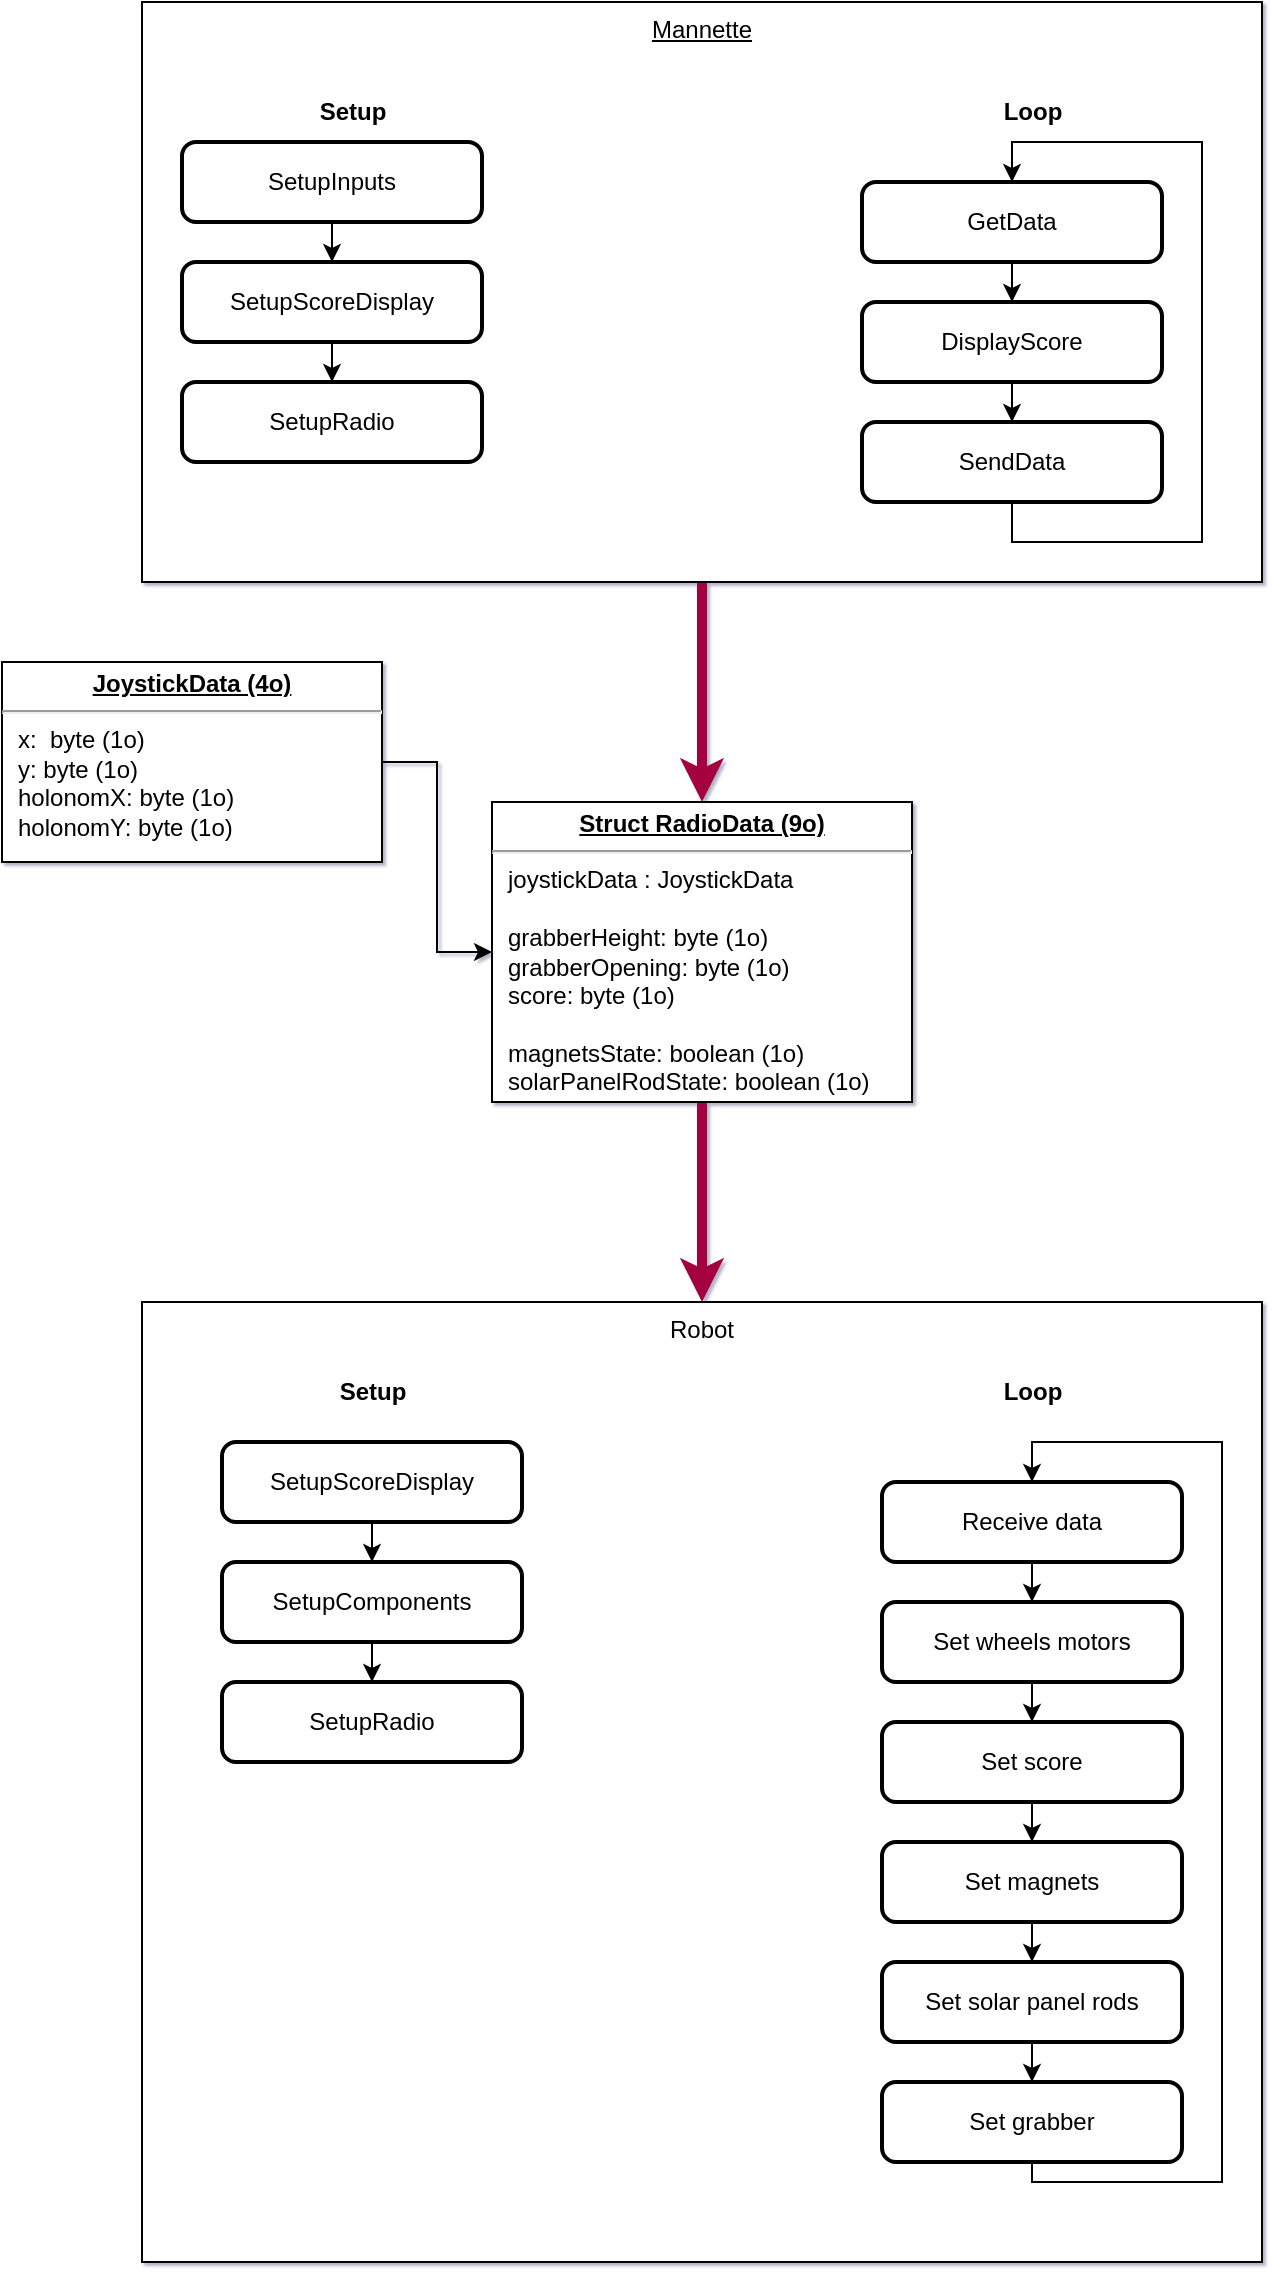 <mxfile version="22.0.3" type="device">
  <diagram id="C5RBs43oDa-KdzZeNtuy" name="Page-1">
    <mxGraphModel dx="1418" dy="1515" grid="1" gridSize="10" guides="1" tooltips="1" connect="1" arrows="1" fold="1" page="1" pageScale="1" pageWidth="827" pageHeight="1169" math="0" shadow="1">
      <root>
        <mxCell id="WIyWlLk6GJQsqaUBKTNV-0" />
        <mxCell id="WIyWlLk6GJQsqaUBKTNV-1" parent="WIyWlLk6GJQsqaUBKTNV-0" />
        <mxCell id="NkXM1xrEq3wAESpb0wEN-16" style="edgeStyle=orthogonalEdgeStyle;rounded=0;orthogonalLoop=1;jettySize=auto;html=1;strokeWidth=5;fillColor=#d80073;strokeColor=#A50040;" edge="1" parent="WIyWlLk6GJQsqaUBKTNV-1" source="NkXM1xrEq3wAESpb0wEN-1" target="NkXM1xrEq3wAESpb0wEN-11">
          <mxGeometry relative="1" as="geometry" />
        </mxCell>
        <mxCell id="NkXM1xrEq3wAESpb0wEN-1" value="&lt;u&gt;Mannette&lt;/u&gt;" style="rounded=0;whiteSpace=wrap;html=1;verticalAlign=top;" vertex="1" parent="WIyWlLk6GJQsqaUBKTNV-1">
          <mxGeometry x="-280" y="-20" width="560" height="290" as="geometry" />
        </mxCell>
        <mxCell id="NkXM1xrEq3wAESpb0wEN-2" value="Robot" style="rounded=0;whiteSpace=wrap;html=1;verticalAlign=top;" vertex="1" parent="WIyWlLk6GJQsqaUBKTNV-1">
          <mxGeometry x="-280" y="630" width="560" height="480" as="geometry" />
        </mxCell>
        <mxCell id="NkXM1xrEq3wAESpb0wEN-17" style="edgeStyle=orthogonalEdgeStyle;rounded=0;orthogonalLoop=1;jettySize=auto;html=1;strokeColor=#A50040;strokeWidth=5;fillColor=#d80073;" edge="1" parent="WIyWlLk6GJQsqaUBKTNV-1" source="NkXM1xrEq3wAESpb0wEN-11" target="NkXM1xrEq3wAESpb0wEN-2">
          <mxGeometry relative="1" as="geometry" />
        </mxCell>
        <mxCell id="NkXM1xrEq3wAESpb0wEN-11" value="&lt;p style=&quot;margin:0px;margin-top:4px;text-align:center;text-decoration:underline;&quot;&gt;&lt;b&gt;Struct RadioData (9o)&lt;/b&gt;&lt;/p&gt;&lt;hr&gt;&lt;p style=&quot;margin:0px;margin-left:8px;&quot;&gt;joystickData : JoystickData&lt;/p&gt;&lt;p style=&quot;margin:0px;margin-left:8px;&quot;&gt;&lt;br&gt;grabberHeight: byte (1o)&lt;/p&gt;&lt;p style=&quot;margin:0px;margin-left:8px;&quot;&gt;grabberOpening: byte (1o)&lt;/p&gt;&lt;p style=&quot;margin:0px;margin-left:8px;&quot;&gt;&lt;span style=&quot;background-color: initial;&quot;&gt;score: byte (1o)&lt;/span&gt;&lt;br&gt;&lt;/p&gt;&lt;p style=&quot;margin:0px;margin-left:8px;&quot;&gt;&lt;span style=&quot;background-color: initial;&quot;&gt;&lt;br&gt;&lt;/span&gt;&lt;/p&gt;&lt;p style=&quot;margin: 0px 0px 0px 8px;&quot;&gt;magnetsState: boolean (1o)&lt;/p&gt;&lt;p style=&quot;margin: 0px 0px 0px 8px;&quot;&gt;solarPanelRodState: boolean (1o)&lt;/p&gt;" style="verticalAlign=top;align=left;overflow=fill;fontSize=12;fontFamily=Helvetica;html=1;whiteSpace=wrap;rounded=0;" vertex="1" parent="WIyWlLk6GJQsqaUBKTNV-1">
          <mxGeometry x="-105" y="380" width="210" height="150" as="geometry" />
        </mxCell>
        <mxCell id="NkXM1xrEq3wAESpb0wEN-12" value="&lt;p style=&quot;margin:0px;margin-top:4px;text-align:center;text-decoration:underline;&quot;&gt;&lt;b&gt;JoystickData (4o)&lt;/b&gt;&lt;/p&gt;&lt;hr&gt;&lt;p style=&quot;margin:0px;margin-left:8px;&quot;&gt;x:&amp;nbsp; byte (1o)&lt;br&gt;y: byte (1o)&lt;br&gt;holonomX: byte (1o)&lt;/p&gt;&lt;p style=&quot;margin:0px;margin-left:8px;&quot;&gt;holonomY: byte (1o)&lt;/p&gt;" style="verticalAlign=top;align=left;overflow=fill;fontSize=12;fontFamily=Helvetica;html=1;whiteSpace=wrap;rounded=0;" vertex="1" parent="WIyWlLk6GJQsqaUBKTNV-1">
          <mxGeometry x="-350" y="310" width="190" height="100" as="geometry" />
        </mxCell>
        <mxCell id="NkXM1xrEq3wAESpb0wEN-13" style="edgeStyle=orthogonalEdgeStyle;rounded=0;orthogonalLoop=1;jettySize=auto;html=1;" edge="1" parent="WIyWlLk6GJQsqaUBKTNV-1" source="NkXM1xrEq3wAESpb0wEN-12" target="NkXM1xrEq3wAESpb0wEN-11">
          <mxGeometry relative="1" as="geometry" />
        </mxCell>
        <mxCell id="NkXM1xrEq3wAESpb0wEN-15" style="edgeStyle=orthogonalEdgeStyle;rounded=0;orthogonalLoop=1;jettySize=auto;html=1;exitX=0.5;exitY=1;exitDx=0;exitDy=0;" edge="1" parent="WIyWlLk6GJQsqaUBKTNV-1" source="NkXM1xrEq3wAESpb0wEN-11" target="NkXM1xrEq3wAESpb0wEN-11">
          <mxGeometry relative="1" as="geometry" />
        </mxCell>
        <mxCell id="NkXM1xrEq3wAESpb0wEN-20" style="edgeStyle=orthogonalEdgeStyle;rounded=0;orthogonalLoop=1;jettySize=auto;html=1;" edge="1" parent="WIyWlLk6GJQsqaUBKTNV-1" source="NkXM1xrEq3wAESpb0wEN-18" target="NkXM1xrEq3wAESpb0wEN-19">
          <mxGeometry relative="1" as="geometry" />
        </mxCell>
        <mxCell id="NkXM1xrEq3wAESpb0wEN-18" value="GetData" style="rounded=1;whiteSpace=wrap;html=1;absoluteArcSize=1;arcSize=14;strokeWidth=2;" vertex="1" parent="WIyWlLk6GJQsqaUBKTNV-1">
          <mxGeometry x="80" y="70" width="150" height="40" as="geometry" />
        </mxCell>
        <mxCell id="NkXM1xrEq3wAESpb0wEN-24" style="edgeStyle=orthogonalEdgeStyle;rounded=0;orthogonalLoop=1;jettySize=auto;html=1;exitX=0.5;exitY=1;exitDx=0;exitDy=0;entryX=0.5;entryY=0;entryDx=0;entryDy=0;" edge="1" parent="WIyWlLk6GJQsqaUBKTNV-1" source="NkXM1xrEq3wAESpb0wEN-56" target="NkXM1xrEq3wAESpb0wEN-18">
          <mxGeometry relative="1" as="geometry">
            <Array as="points">
              <mxPoint x="155" y="250" />
              <mxPoint x="250" y="250" />
              <mxPoint x="250" y="50" />
              <mxPoint x="155" y="50" />
            </Array>
          </mxGeometry>
        </mxCell>
        <mxCell id="NkXM1xrEq3wAESpb0wEN-57" style="edgeStyle=orthogonalEdgeStyle;rounded=0;orthogonalLoop=1;jettySize=auto;html=1;entryX=0.5;entryY=0;entryDx=0;entryDy=0;" edge="1" parent="WIyWlLk6GJQsqaUBKTNV-1" source="NkXM1xrEq3wAESpb0wEN-19" target="NkXM1xrEq3wAESpb0wEN-56">
          <mxGeometry relative="1" as="geometry" />
        </mxCell>
        <mxCell id="NkXM1xrEq3wAESpb0wEN-19" value="DisplayScore" style="rounded=1;whiteSpace=wrap;html=1;absoluteArcSize=1;arcSize=14;strokeWidth=2;" vertex="1" parent="WIyWlLk6GJQsqaUBKTNV-1">
          <mxGeometry x="80" y="130" width="150" height="40" as="geometry" />
        </mxCell>
        <mxCell id="NkXM1xrEq3wAESpb0wEN-25" value="&lt;b&gt;Loop&lt;/b&gt;" style="text;html=1;align=center;verticalAlign=middle;resizable=0;points=[];autosize=1;strokeColor=none;fillColor=none;" vertex="1" parent="WIyWlLk6GJQsqaUBKTNV-1">
          <mxGeometry x="140" y="20" width="50" height="30" as="geometry" />
        </mxCell>
        <mxCell id="NkXM1xrEq3wAESpb0wEN-26" value="&lt;b&gt;Setup&lt;/b&gt;" style="text;html=1;align=center;verticalAlign=middle;resizable=0;points=[];autosize=1;strokeColor=none;fillColor=none;" vertex="1" parent="WIyWlLk6GJQsqaUBKTNV-1">
          <mxGeometry x="-205" y="20" width="60" height="30" as="geometry" />
        </mxCell>
        <mxCell id="NkXM1xrEq3wAESpb0wEN-29" style="edgeStyle=orthogonalEdgeStyle;rounded=0;orthogonalLoop=1;jettySize=auto;html=1;" edge="1" parent="WIyWlLk6GJQsqaUBKTNV-1" source="NkXM1xrEq3wAESpb0wEN-27" target="NkXM1xrEq3wAESpb0wEN-28">
          <mxGeometry relative="1" as="geometry" />
        </mxCell>
        <mxCell id="NkXM1xrEq3wAESpb0wEN-27" value="SetupScoreDisplay" style="rounded=1;whiteSpace=wrap;html=1;absoluteArcSize=1;arcSize=14;strokeWidth=2;" vertex="1" parent="WIyWlLk6GJQsqaUBKTNV-1">
          <mxGeometry x="-260" y="110" width="150" height="40" as="geometry" />
        </mxCell>
        <mxCell id="NkXM1xrEq3wAESpb0wEN-28" value="SetupRadio" style="rounded=1;whiteSpace=wrap;html=1;absoluteArcSize=1;arcSize=14;strokeWidth=2;" vertex="1" parent="WIyWlLk6GJQsqaUBKTNV-1">
          <mxGeometry x="-260" y="170" width="150" height="40" as="geometry" />
        </mxCell>
        <mxCell id="NkXM1xrEq3wAESpb0wEN-30" value="&lt;b&gt;Setup&lt;/b&gt;" style="text;html=1;align=center;verticalAlign=middle;resizable=0;points=[];autosize=1;strokeColor=none;fillColor=none;" vertex="1" parent="WIyWlLk6GJQsqaUBKTNV-1">
          <mxGeometry x="-195" y="660" width="60" height="30" as="geometry" />
        </mxCell>
        <mxCell id="NkXM1xrEq3wAESpb0wEN-31" style="edgeStyle=orthogonalEdgeStyle;rounded=0;orthogonalLoop=1;jettySize=auto;html=1;" edge="1" source="NkXM1xrEq3wAESpb0wEN-32" target="NkXM1xrEq3wAESpb0wEN-33" parent="WIyWlLk6GJQsqaUBKTNV-1">
          <mxGeometry relative="1" as="geometry" />
        </mxCell>
        <mxCell id="NkXM1xrEq3wAESpb0wEN-32" value="SetupScoreDisplay" style="rounded=1;whiteSpace=wrap;html=1;absoluteArcSize=1;arcSize=14;strokeWidth=2;" vertex="1" parent="WIyWlLk6GJQsqaUBKTNV-1">
          <mxGeometry x="-240" y="700" width="150" height="40" as="geometry" />
        </mxCell>
        <mxCell id="NkXM1xrEq3wAESpb0wEN-37" style="edgeStyle=orthogonalEdgeStyle;rounded=0;orthogonalLoop=1;jettySize=auto;html=1;" edge="1" parent="WIyWlLk6GJQsqaUBKTNV-1" source="NkXM1xrEq3wAESpb0wEN-33" target="NkXM1xrEq3wAESpb0wEN-36">
          <mxGeometry relative="1" as="geometry" />
        </mxCell>
        <mxCell id="NkXM1xrEq3wAESpb0wEN-33" value="SetupComponents" style="rounded=1;whiteSpace=wrap;html=1;absoluteArcSize=1;arcSize=14;strokeWidth=2;" vertex="1" parent="WIyWlLk6GJQsqaUBKTNV-1">
          <mxGeometry x="-240" y="760" width="150" height="40" as="geometry" />
        </mxCell>
        <mxCell id="NkXM1xrEq3wAESpb0wEN-36" value="SetupRadio" style="rounded=1;whiteSpace=wrap;html=1;absoluteArcSize=1;arcSize=14;strokeWidth=2;" vertex="1" parent="WIyWlLk6GJQsqaUBKTNV-1">
          <mxGeometry x="-240" y="820" width="150" height="40" as="geometry" />
        </mxCell>
        <mxCell id="NkXM1xrEq3wAESpb0wEN-38" value="&lt;b&gt;Loop&lt;/b&gt;" style="text;html=1;align=center;verticalAlign=middle;resizable=0;points=[];autosize=1;strokeColor=none;fillColor=none;" vertex="1" parent="WIyWlLk6GJQsqaUBKTNV-1">
          <mxGeometry x="140" y="660" width="50" height="30" as="geometry" />
        </mxCell>
        <mxCell id="NkXM1xrEq3wAESpb0wEN-44" style="edgeStyle=orthogonalEdgeStyle;rounded=0;orthogonalLoop=1;jettySize=auto;html=1;" edge="1" parent="WIyWlLk6GJQsqaUBKTNV-1" source="NkXM1xrEq3wAESpb0wEN-39" target="NkXM1xrEq3wAESpb0wEN-43">
          <mxGeometry relative="1" as="geometry" />
        </mxCell>
        <mxCell id="NkXM1xrEq3wAESpb0wEN-39" value="Receive data" style="rounded=1;whiteSpace=wrap;html=1;absoluteArcSize=1;arcSize=14;strokeWidth=2;" vertex="1" parent="WIyWlLk6GJQsqaUBKTNV-1">
          <mxGeometry x="90" y="720" width="150" height="40" as="geometry" />
        </mxCell>
        <mxCell id="NkXM1xrEq3wAESpb0wEN-46" style="edgeStyle=orthogonalEdgeStyle;rounded=0;orthogonalLoop=1;jettySize=auto;html=1;" edge="1" parent="WIyWlLk6GJQsqaUBKTNV-1" source="NkXM1xrEq3wAESpb0wEN-43" target="NkXM1xrEq3wAESpb0wEN-45">
          <mxGeometry relative="1" as="geometry" />
        </mxCell>
        <mxCell id="NkXM1xrEq3wAESpb0wEN-43" value="Set wheels motors" style="rounded=1;whiteSpace=wrap;html=1;absoluteArcSize=1;arcSize=14;strokeWidth=2;" vertex="1" parent="WIyWlLk6GJQsqaUBKTNV-1">
          <mxGeometry x="90" y="780" width="150" height="40" as="geometry" />
        </mxCell>
        <mxCell id="NkXM1xrEq3wAESpb0wEN-48" style="edgeStyle=orthogonalEdgeStyle;rounded=0;orthogonalLoop=1;jettySize=auto;html=1;entryX=0.5;entryY=0;entryDx=0;entryDy=0;" edge="1" parent="WIyWlLk6GJQsqaUBKTNV-1" source="NkXM1xrEq3wAESpb0wEN-45" target="NkXM1xrEq3wAESpb0wEN-50">
          <mxGeometry relative="1" as="geometry">
            <mxPoint x="160" y="1020" as="targetPoint" />
          </mxGeometry>
        </mxCell>
        <mxCell id="NkXM1xrEq3wAESpb0wEN-45" value="Set score" style="rounded=1;whiteSpace=wrap;html=1;absoluteArcSize=1;arcSize=14;strokeWidth=2;" vertex="1" parent="WIyWlLk6GJQsqaUBKTNV-1">
          <mxGeometry x="90" y="840" width="150" height="40" as="geometry" />
        </mxCell>
        <mxCell id="NkXM1xrEq3wAESpb0wEN-49" style="edgeStyle=orthogonalEdgeStyle;rounded=0;orthogonalLoop=1;jettySize=auto;html=1;exitX=0.5;exitY=1;exitDx=0;exitDy=0;entryX=0.5;entryY=0;entryDx=0;entryDy=0;" edge="1" parent="WIyWlLk6GJQsqaUBKTNV-1" source="NkXM1xrEq3wAESpb0wEN-47" target="NkXM1xrEq3wAESpb0wEN-39">
          <mxGeometry relative="1" as="geometry">
            <Array as="points">
              <mxPoint x="165" y="1070" />
              <mxPoint x="260" y="1070" />
              <mxPoint x="260" y="700" />
              <mxPoint x="165" y="700" />
            </Array>
          </mxGeometry>
        </mxCell>
        <mxCell id="NkXM1xrEq3wAESpb0wEN-47" value="Set grabber" style="rounded=1;whiteSpace=wrap;html=1;absoluteArcSize=1;arcSize=14;strokeWidth=2;" vertex="1" parent="WIyWlLk6GJQsqaUBKTNV-1">
          <mxGeometry x="90" y="1020" width="150" height="40" as="geometry" />
        </mxCell>
        <mxCell id="NkXM1xrEq3wAESpb0wEN-53" style="edgeStyle=orthogonalEdgeStyle;rounded=0;orthogonalLoop=1;jettySize=auto;html=1;exitX=0.5;exitY=1;exitDx=0;exitDy=0;entryX=0.5;entryY=0;entryDx=0;entryDy=0;" edge="1" parent="WIyWlLk6GJQsqaUBKTNV-1" source="NkXM1xrEq3wAESpb0wEN-50" target="NkXM1xrEq3wAESpb0wEN-51">
          <mxGeometry relative="1" as="geometry" />
        </mxCell>
        <mxCell id="NkXM1xrEq3wAESpb0wEN-50" value="Set magnets" style="rounded=1;whiteSpace=wrap;html=1;absoluteArcSize=1;arcSize=14;strokeWidth=2;" vertex="1" parent="WIyWlLk6GJQsqaUBKTNV-1">
          <mxGeometry x="90" y="900" width="150" height="40" as="geometry" />
        </mxCell>
        <mxCell id="NkXM1xrEq3wAESpb0wEN-52" style="edgeStyle=orthogonalEdgeStyle;rounded=0;orthogonalLoop=1;jettySize=auto;html=1;exitX=0.5;exitY=1;exitDx=0;exitDy=0;entryX=0.5;entryY=0;entryDx=0;entryDy=0;" edge="1" parent="WIyWlLk6GJQsqaUBKTNV-1" source="NkXM1xrEq3wAESpb0wEN-51" target="NkXM1xrEq3wAESpb0wEN-47">
          <mxGeometry relative="1" as="geometry" />
        </mxCell>
        <mxCell id="NkXM1xrEq3wAESpb0wEN-51" value="Set solar panel rods" style="rounded=1;whiteSpace=wrap;html=1;absoluteArcSize=1;arcSize=14;strokeWidth=2;" vertex="1" parent="WIyWlLk6GJQsqaUBKTNV-1">
          <mxGeometry x="90" y="960" width="150" height="40" as="geometry" />
        </mxCell>
        <mxCell id="NkXM1xrEq3wAESpb0wEN-55" style="edgeStyle=orthogonalEdgeStyle;rounded=0;orthogonalLoop=1;jettySize=auto;html=1;exitX=0.5;exitY=1;exitDx=0;exitDy=0;" edge="1" parent="WIyWlLk6GJQsqaUBKTNV-1" source="NkXM1xrEq3wAESpb0wEN-54" target="NkXM1xrEq3wAESpb0wEN-27">
          <mxGeometry relative="1" as="geometry" />
        </mxCell>
        <mxCell id="NkXM1xrEq3wAESpb0wEN-54" value="SetupInputs" style="rounded=1;whiteSpace=wrap;html=1;absoluteArcSize=1;arcSize=14;strokeWidth=2;" vertex="1" parent="WIyWlLk6GJQsqaUBKTNV-1">
          <mxGeometry x="-260" y="50" width="150" height="40" as="geometry" />
        </mxCell>
        <mxCell id="NkXM1xrEq3wAESpb0wEN-56" value="SendData" style="rounded=1;whiteSpace=wrap;html=1;absoluteArcSize=1;arcSize=14;strokeWidth=2;" vertex="1" parent="WIyWlLk6GJQsqaUBKTNV-1">
          <mxGeometry x="80" y="190" width="150" height="40" as="geometry" />
        </mxCell>
      </root>
    </mxGraphModel>
  </diagram>
</mxfile>

